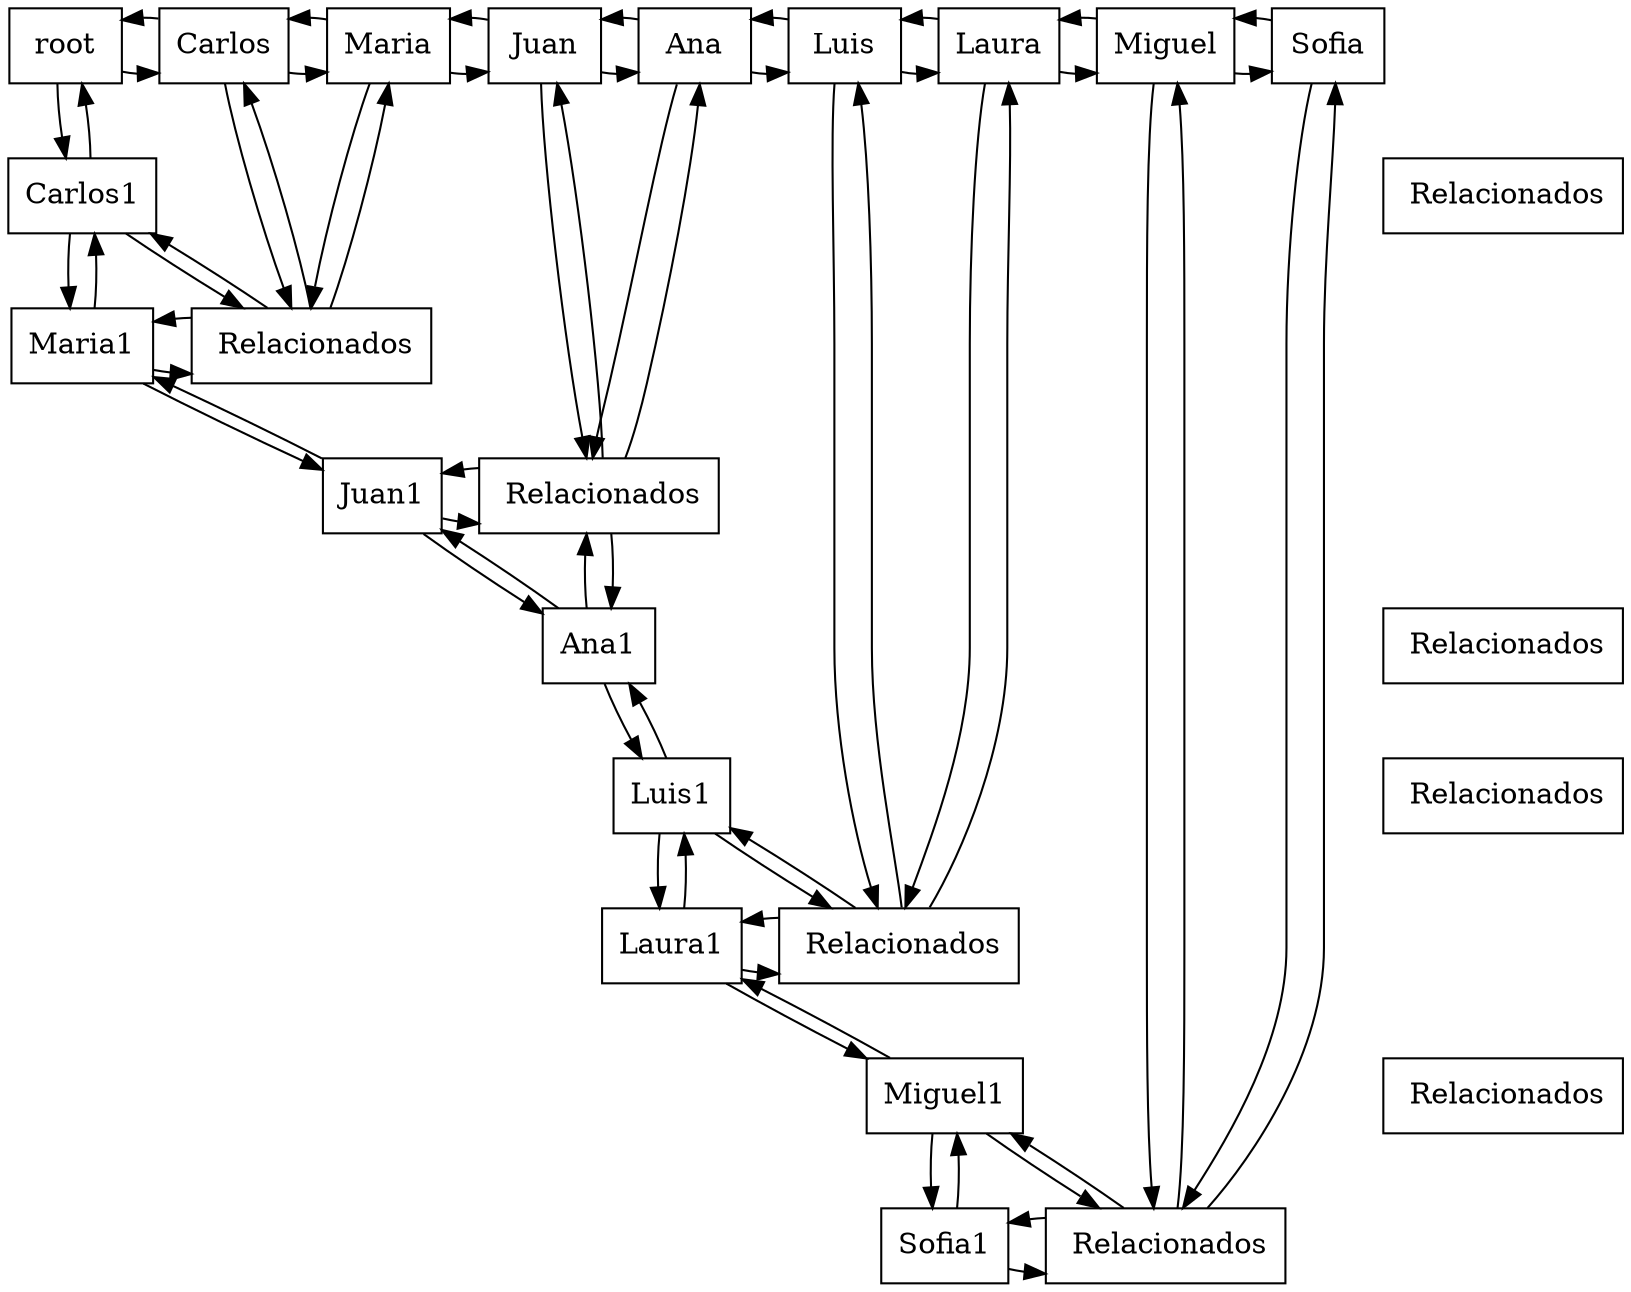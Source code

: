 digraph Relaciones{
node[shape = "box"];
"Nodoraiz"[label = "root", group ="0"];
"Nodoraiz"->"NodoCarlos"
"Nodoraiz"->"NodoCarlos"[dir = back];
"Nodoraiz"->"NodoCarlos1"
"Nodoraiz"->"NodoCarlos1"[dir = back];
"NodoCarlos"[label = "Carlos", group ="0"];
"NodoCarlos"->"NodoMaria"
"NodoCarlos"->"NodoMaria"[dir = back];
"NodoCarlos"->"NodoCarlos1,2,1"
"NodoCarlos"->"NodoCarlos1,2,1"[dir = back];
"NodoMaria"[label = "Maria", group ="0"];
"NodoMaria"->"NodoJuan"
"NodoMaria"->"NodoJuan"[dir = back];
"NodoMaria"->"NodoCarlos1,2,1"
"NodoMaria"->"NodoCarlos1,2,1"[dir = back];
"NodoJuan"[label = "Juan", group ="0"];
"NodoJuan"->"NodoAna"
"NodoJuan"->"NodoAna"[dir = back];
"NodoJuan"->"NodoJuan3,4,1"
"NodoJuan"->"NodoJuan3,4,1"[dir = back];
"NodoAna"[label = "Ana", group ="0"];
"NodoAna"->"NodoLuis"
"NodoAna"->"NodoLuis"[dir = back];
"NodoAna"->"NodoJuan3,4,1"
"NodoAna"->"NodoJuan3,4,1"[dir = back];
"NodoLuis"[label = "Luis", group ="0"];
"NodoLuis"->"NodoLaura"
"NodoLuis"->"NodoLaura"[dir = back];
"NodoLuis"->"NodoLuis5,6,1"
"NodoLuis"->"NodoLuis5,6,1"[dir = back];
"NodoLaura"[label = "Laura", group ="0"];
"NodoLaura"->"NodoMiguel"
"NodoLaura"->"NodoMiguel"[dir = back];
"NodoLaura"->"NodoLuis5,6,1"
"NodoLaura"->"NodoLuis5,6,1"[dir = back];
"NodoMiguel"[label = "Miguel", group ="0"];
"NodoMiguel"->"NodoSofia"
"NodoMiguel"->"NodoSofia"[dir = back];
"NodoMiguel"->"NodoMiguel9,10,1"
"NodoMiguel"->"NodoMiguel9,10,1"[dir = back];
"NodoSofia"[label = "Sofia", group ="0"];
"NodoSofia"->"NodoMiguel9,10,1"
"NodoSofia"->"NodoMiguel9,10,1"[dir = back];
{rank = same;"Nodoraiz";"NodoCarlos";"NodoMaria";"NodoJuan";"NodoAna";"NodoLuis";"NodoLaura";"NodoMiguel";"NodoSofia"}
"NodoCarlos1"[label = "Carlos1", group ="1"];
"NodoCarlos1"->"NodoCarlos1,2,1"
"NodoCarlos1"->"NodoCarlos1,2,1"[dir = back];
"NodoCarlos1"->"NodoMaria1"
"NodoCarlos1"->"NodoMaria1"[dir = back];
"NodoCarlos1,2,0"[label = " Relacionados", group ="1"];
{rank = same;"NodoCarlos1";"NodoCarlos1,2,0"}
"NodoMaria1"[label = "Maria1", group ="2"];
"NodoMaria1"->"NodoCarlos1,2,1"
"NodoMaria1"->"NodoCarlos1,2,1"[dir = back];
"NodoMaria1"->"NodoJuan1"
"NodoMaria1"->"NodoJuan1"[dir = back];
"NodoCarlos1,2,1"[label = " Relacionados", group ="2"];
{rank = same;"NodoMaria1";"NodoCarlos1,2,1"}
"NodoJuan1"[label = "Juan1", group ="3"];
"NodoJuan1"->"NodoJuan3,4,1"
"NodoJuan1"->"NodoJuan3,4,1"[dir = back];
"NodoJuan1"->"NodoAna1"
"NodoJuan1"->"NodoAna1"[dir = back];
"NodoJuan3,4,1"[label = " Relacionados", group ="3"];
{rank = same;"NodoJuan1";"NodoJuan3,4,1"}
"NodoAna1"[label = "Ana1", group ="4"];
"NodoAna1"->"NodoJuan3,4,1"
"NodoAna1"->"NodoJuan3,4,1"[dir = back];
"NodoAna1"->"NodoLuis1"
"NodoAna1"->"NodoLuis1"[dir = back];
"NodoJuan3,4,0"[label = " Relacionados", group ="4"];
{rank = same;"NodoAna1";"NodoJuan3,4,0"}
"NodoLuis1"[label = "Luis1", group ="5"];
"NodoLuis1"->"NodoLuis5,6,1"
"NodoLuis1"->"NodoLuis5,6,1"[dir = back];
"NodoLuis1"->"NodoLaura1"
"NodoLuis1"->"NodoLaura1"[dir = back];
"NodoLuis5,6,0"[label = " Relacionados", group ="5"];
{rank = same;"NodoLuis1";"NodoLuis5,6,0"}
"NodoLaura1"[label = "Laura1", group ="6"];
"NodoLaura1"->"NodoLuis5,6,1"
"NodoLaura1"->"NodoLuis5,6,1"[dir = back];
"NodoLaura1"->"NodoMiguel1"
"NodoLaura1"->"NodoMiguel1"[dir = back];
"NodoLuis5,6,1"[label = " Relacionados", group ="6"];
{rank = same;"NodoLaura1";"NodoLuis5,6,1"}
"NodoMiguel1"[label = "Miguel1", group ="7"];
"NodoMiguel1"->"NodoMiguel9,10,1"
"NodoMiguel1"->"NodoMiguel9,10,1"[dir = back];
"NodoMiguel1"->"NodoSofia1"
"NodoMiguel1"->"NodoSofia1"[dir = back];
"NodoMiguel9,10,0"[label = " Relacionados", group ="7"];
{rank = same;"NodoMiguel1";"NodoMiguel9,10,0"}
"NodoSofia1"[label = "Sofia1", group ="8"];
"NodoSofia1"->"NodoMiguel9,10,1"
"NodoSofia1"->"NodoMiguel9,10,1"[dir = back];
"NodoMiguel9,10,1"[label = " Relacionados", group ="8"];
{rank = same;"NodoSofia1";"NodoMiguel9,10,1"}
}
